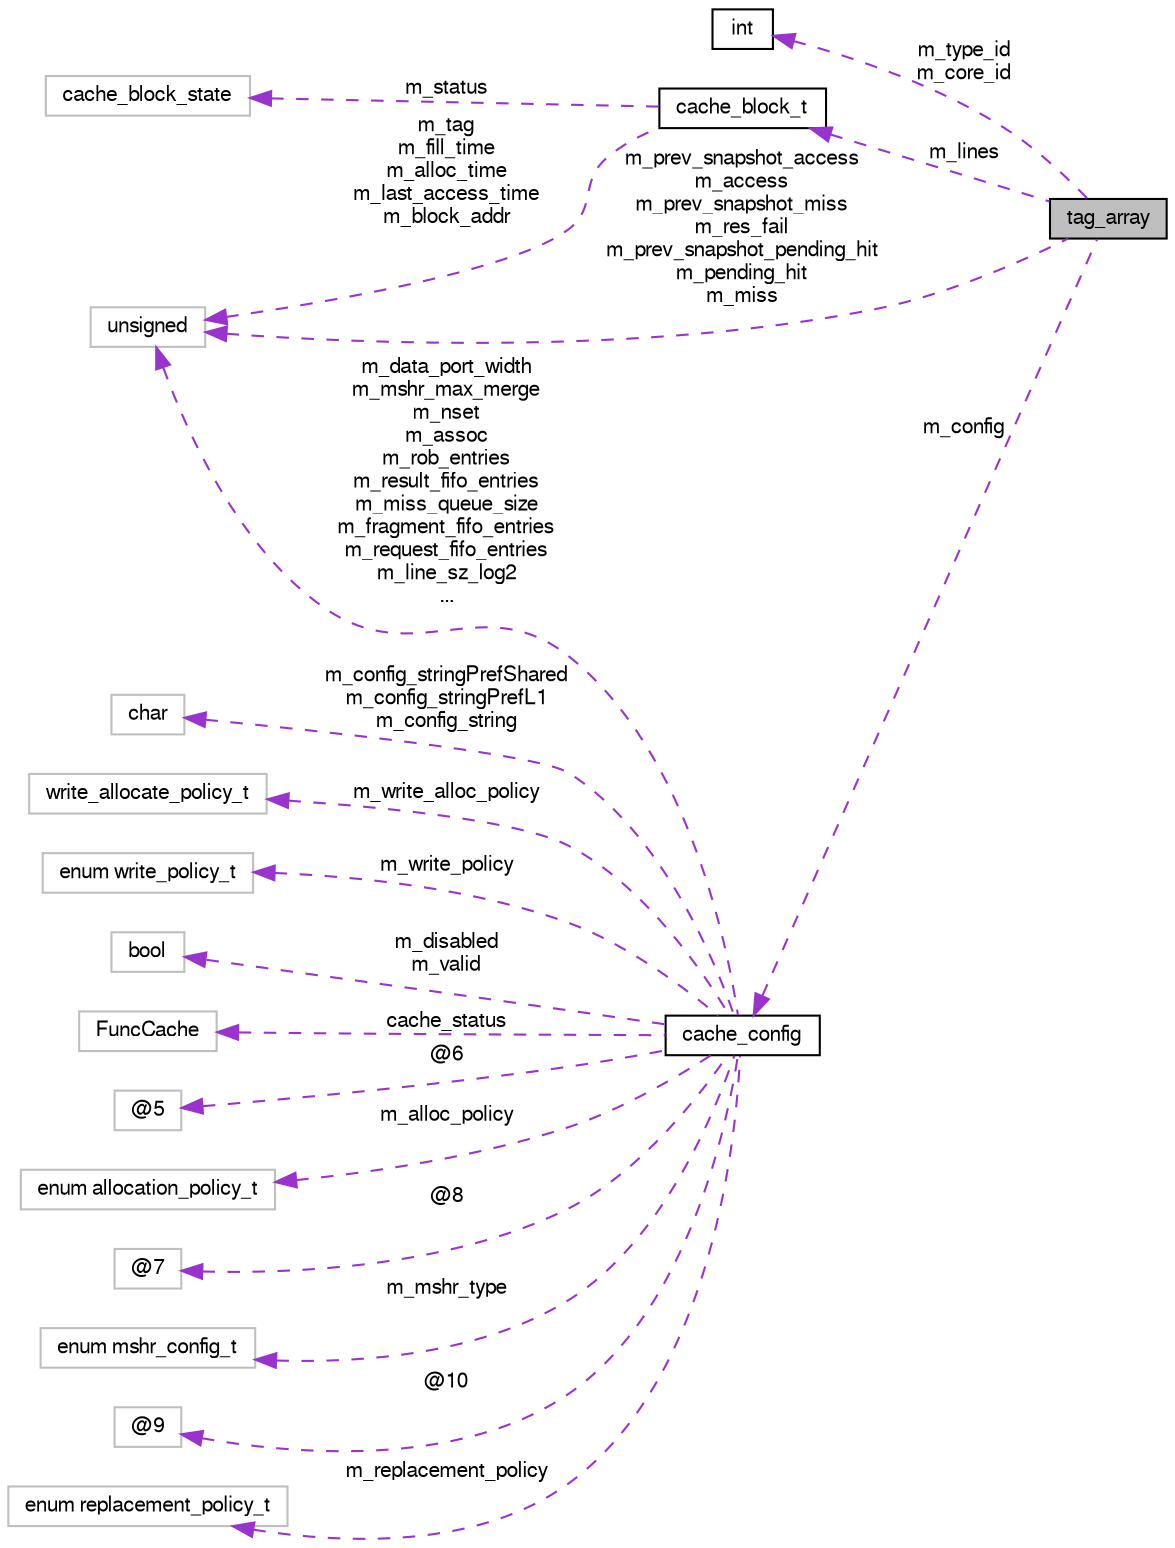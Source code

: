 digraph G
{
  bgcolor="transparent";
  edge [fontname="FreeSans",fontsize="10",labelfontname="FreeSans",labelfontsize="10"];
  node [fontname="FreeSans",fontsize="10",shape=record];
  rankdir=LR;
  Node1 [label="tag_array",height=0.2,width=0.4,color="black", fillcolor="grey75", style="filled" fontcolor="black"];
  Node2 -> Node1 [dir=back,color="darkorchid3",fontsize="10",style="dashed",label="m_type_id\nm_core_id",fontname="FreeSans"];
  Node2 [label="int",height=0.2,width=0.4,color="black",URL="$classint.html"];
  Node3 -> Node1 [dir=back,color="darkorchid3",fontsize="10",style="dashed",label="m_lines",fontname="FreeSans"];
  Node3 [label="cache_block_t",height=0.2,width=0.4,color="black",URL="$structcache__block__t.html"];
  Node4 -> Node3 [dir=back,color="darkorchid3",fontsize="10",style="dashed",label="m_status",fontname="FreeSans"];
  Node4 [label="cache_block_state",height=0.2,width=0.4,color="grey75"];
  Node5 -> Node3 [dir=back,color="darkorchid3",fontsize="10",style="dashed",label="m_tag\nm_fill_time\nm_alloc_time\nm_last_access_time\nm_block_addr",fontname="FreeSans"];
  Node5 [label="unsigned",height=0.2,width=0.4,color="grey75"];
  Node5 -> Node1 [dir=back,color="darkorchid3",fontsize="10",style="dashed",label="m_prev_snapshot_access\nm_access\nm_prev_snapshot_miss\nm_res_fail\nm_prev_snapshot_pending_hit\nm_pending_hit\nm_miss",fontname="FreeSans"];
  Node6 -> Node1 [dir=back,color="darkorchid3",fontsize="10",style="dashed",label="m_config",fontname="FreeSans"];
  Node6 [label="cache_config",height=0.2,width=0.4,color="black",URL="$classcache__config.html"];
  Node7 -> Node6 [dir=back,color="darkorchid3",fontsize="10",style="dashed",label="m_config_stringPrefShared\nm_config_stringPrefL1\nm_config_string",fontname="FreeSans"];
  Node7 [label="char",height=0.2,width=0.4,color="grey75"];
  Node8 -> Node6 [dir=back,color="darkorchid3",fontsize="10",style="dashed",label="m_write_alloc_policy",fontname="FreeSans"];
  Node8 [label="write_allocate_policy_t",height=0.2,width=0.4,color="grey75"];
  Node9 -> Node6 [dir=back,color="darkorchid3",fontsize="10",style="dashed",label="m_write_policy",fontname="FreeSans"];
  Node9 [label="enum write_policy_t",height=0.2,width=0.4,color="grey75"];
  Node10 -> Node6 [dir=back,color="darkorchid3",fontsize="10",style="dashed",label="m_disabled\nm_valid",fontname="FreeSans"];
  Node10 [label="bool",height=0.2,width=0.4,color="grey75"];
  Node11 -> Node6 [dir=back,color="darkorchid3",fontsize="10",style="dashed",label="cache_status",fontname="FreeSans"];
  Node11 [label="FuncCache",height=0.2,width=0.4,color="grey75"];
  Node12 -> Node6 [dir=back,color="darkorchid3",fontsize="10",style="dashed",label="@6",fontname="FreeSans"];
  Node12 [label="@5",height=0.2,width=0.4,color="grey75"];
  Node13 -> Node6 [dir=back,color="darkorchid3",fontsize="10",style="dashed",label="m_alloc_policy",fontname="FreeSans"];
  Node13 [label="enum allocation_policy_t",height=0.2,width=0.4,color="grey75"];
  Node14 -> Node6 [dir=back,color="darkorchid3",fontsize="10",style="dashed",label="@8",fontname="FreeSans"];
  Node14 [label="@7",height=0.2,width=0.4,color="grey75"];
  Node15 -> Node6 [dir=back,color="darkorchid3",fontsize="10",style="dashed",label="m_mshr_type",fontname="FreeSans"];
  Node15 [label="enum mshr_config_t",height=0.2,width=0.4,color="grey75"];
  Node5 -> Node6 [dir=back,color="darkorchid3",fontsize="10",style="dashed",label="m_data_port_width\nm_mshr_max_merge\nm_nset\nm_assoc\nm_rob_entries\nm_result_fifo_entries\nm_miss_queue_size\nm_fragment_fifo_entries\nm_request_fifo_entries\nm_line_sz_log2\n...",fontname="FreeSans"];
  Node16 -> Node6 [dir=back,color="darkorchid3",fontsize="10",style="dashed",label="@10",fontname="FreeSans"];
  Node16 [label="@9",height=0.2,width=0.4,color="grey75"];
  Node17 -> Node6 [dir=back,color="darkorchid3",fontsize="10",style="dashed",label="m_replacement_policy",fontname="FreeSans"];
  Node17 [label="enum replacement_policy_t",height=0.2,width=0.4,color="grey75"];
}
